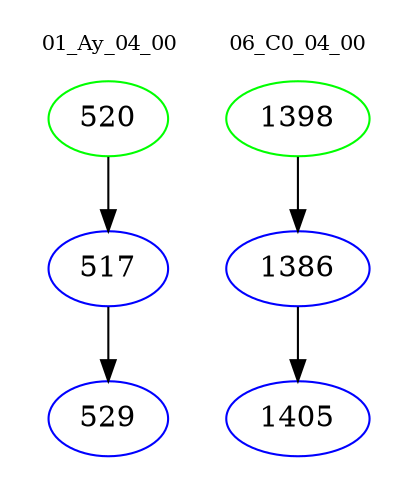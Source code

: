 digraph{
subgraph cluster_0 {
color = white
label = "01_Ay_04_00";
fontsize=10;
T0_520 [label="520", color="green"]
T0_520 -> T0_517 [color="black"]
T0_517 [label="517", color="blue"]
T0_517 -> T0_529 [color="black"]
T0_529 [label="529", color="blue"]
}
subgraph cluster_1 {
color = white
label = "06_C0_04_00";
fontsize=10;
T1_1398 [label="1398", color="green"]
T1_1398 -> T1_1386 [color="black"]
T1_1386 [label="1386", color="blue"]
T1_1386 -> T1_1405 [color="black"]
T1_1405 [label="1405", color="blue"]
}
}

